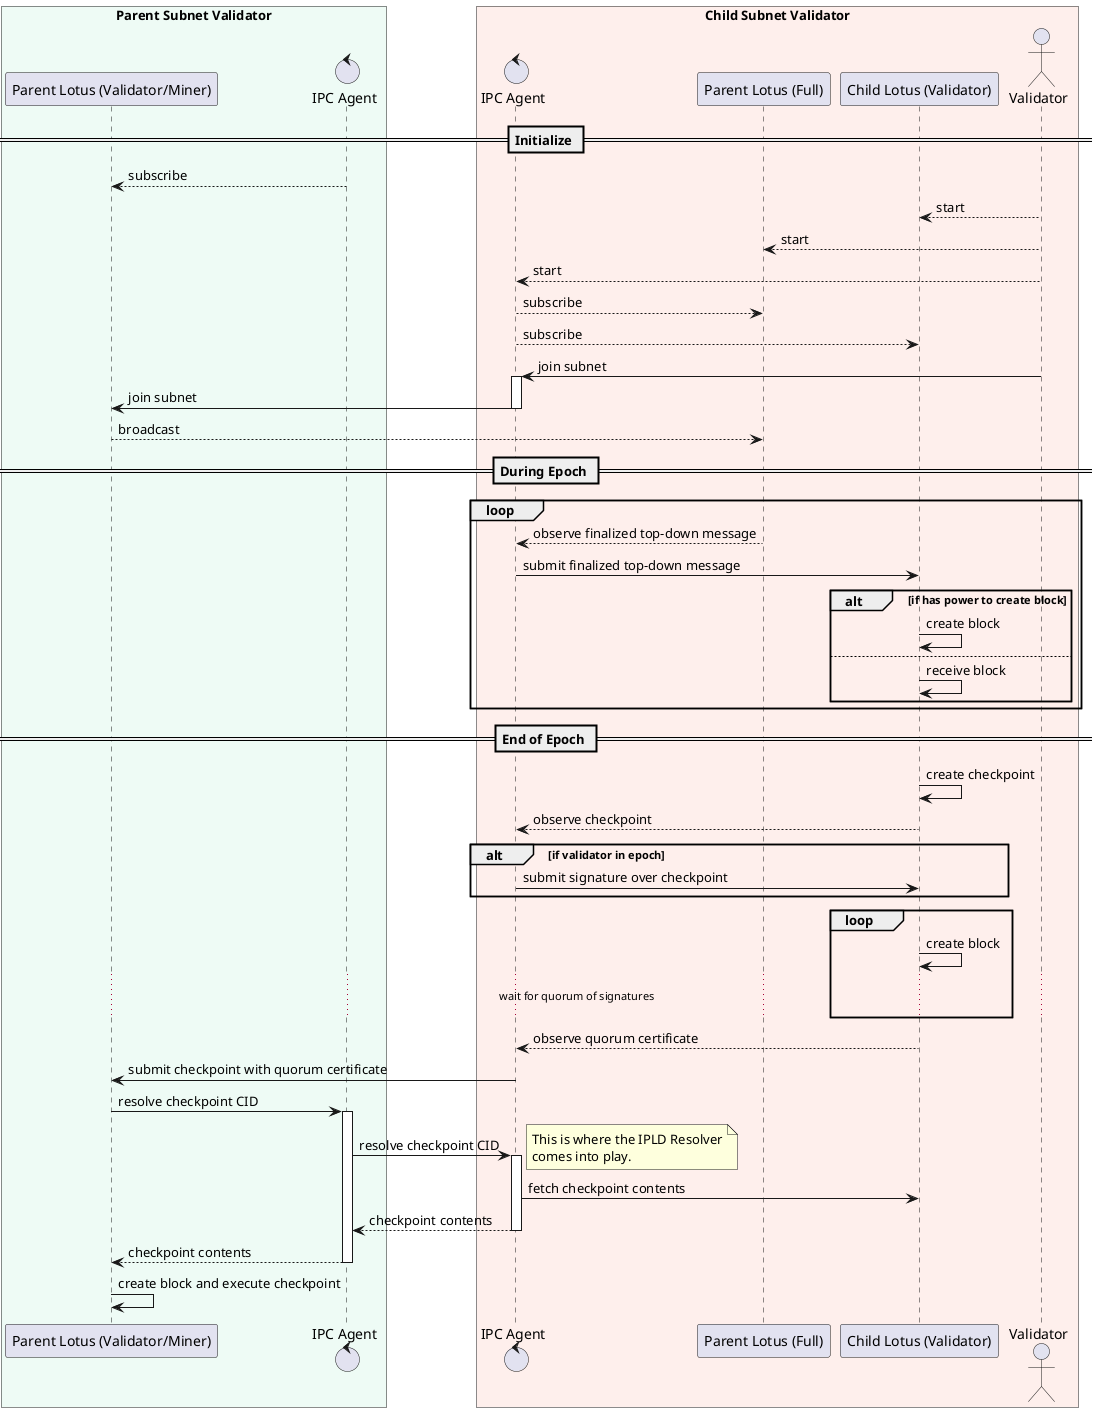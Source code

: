 @startuml Submit Checkpoint
box "Parent Subnet Validator" #EEFBF5
participant "Parent Lotus (Validator/Miner)" as parent_lotus
control     "IPC Agent" as parent_agent
end box

box "Child Subnet Validator" #FEEFEC
control     "IPC Agent" as child_agent
participant "Parent Lotus (Full)" as full_lotus
participant "Child Lotus (Validator)" as child_lotus
actor "Validator" as validator
end box

== Initialize ==

parent_agent --> parent_lotus: subscribe

validator --> child_lotus: start
validator --> full_lotus: start
validator --> child_agent: start

child_agent --> full_lotus: subscribe
child_agent --> child_lotus: subscribe

validator -> child_agent ++: join subnet
child_agent -> parent_lotus --: join subnet
parent_lotus --> full_lotus: broadcast

== During Epoch ==

loop
  full_lotus --> child_agent: observe finalized top-down message
  child_agent -> child_lotus: submit finalized top-down message

  alt if has power to create block
    child_lotus -> child_lotus: create block
  else
    child_lotus -> child_lotus: receive block
  end
end

== End of Epoch ==

child_lotus -> child_lotus: create checkpoint
child_lotus --> child_agent: observe checkpoint

alt if validator in epoch
  child_agent -> child_lotus: submit signature over checkpoint
end

loop
  child_lotus -> child_lotus: create block
  ... wait for quorum of signatures ...
end

child_lotus --> child_agent: observe quorum certificate
child_agent -> parent_lotus: submit checkpoint with quorum certificate

parent_lotus -> parent_agent ++: resolve checkpoint CID
parent_agent -> child_agent ++: resolve checkpoint CID
note right
This is where the IPLD Resolver
comes into play.
end note
child_agent -> child_lotus: fetch checkpoint contents
return checkpoint contents
return checkpoint contents

parent_lotus -> parent_lotus: create block and execute checkpoint

@enduml
